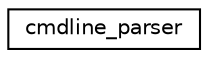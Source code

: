 digraph "Graphical Class Hierarchy"
{
  edge [fontname="Helvetica",fontsize="10",labelfontname="Helvetica",labelfontsize="10"];
  node [fontname="Helvetica",fontsize="10",shape=record];
  rankdir="LR";
  Node1 [label="cmdline_parser",height=0.2,width=0.4,color="black", fillcolor="white", style="filled",URL="$classcmdline__parser.html"];
}
